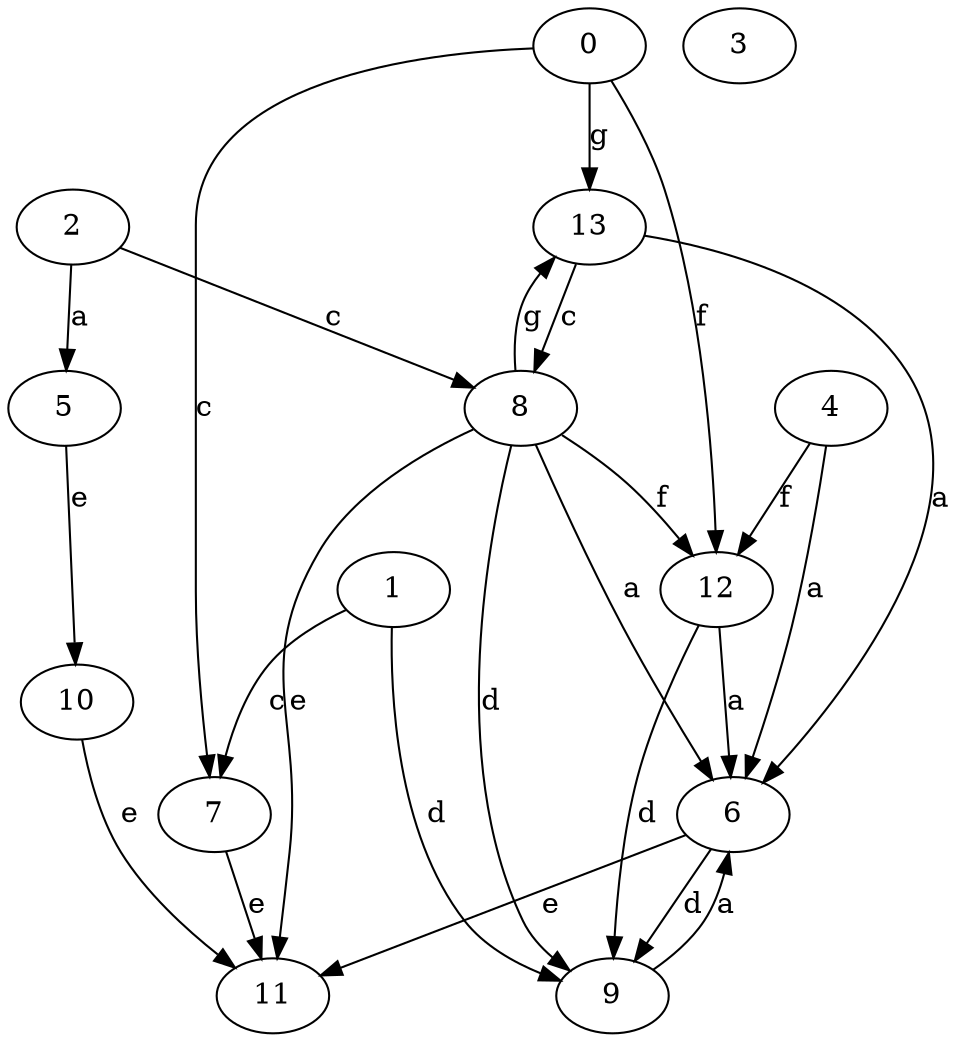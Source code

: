 strict digraph  {
0;
1;
5;
2;
6;
7;
8;
3;
9;
4;
10;
11;
12;
13;
0 -> 7  [label=c];
0 -> 12  [label=f];
0 -> 13  [label=g];
1 -> 7  [label=c];
1 -> 9  [label=d];
5 -> 10  [label=e];
2 -> 5  [label=a];
2 -> 8  [label=c];
6 -> 9  [label=d];
6 -> 11  [label=e];
7 -> 11  [label=e];
8 -> 6  [label=a];
8 -> 9  [label=d];
8 -> 11  [label=e];
8 -> 12  [label=f];
8 -> 13  [label=g];
9 -> 6  [label=a];
4 -> 6  [label=a];
4 -> 12  [label=f];
10 -> 11  [label=e];
12 -> 6  [label=a];
12 -> 9  [label=d];
13 -> 6  [label=a];
13 -> 8  [label=c];
}
